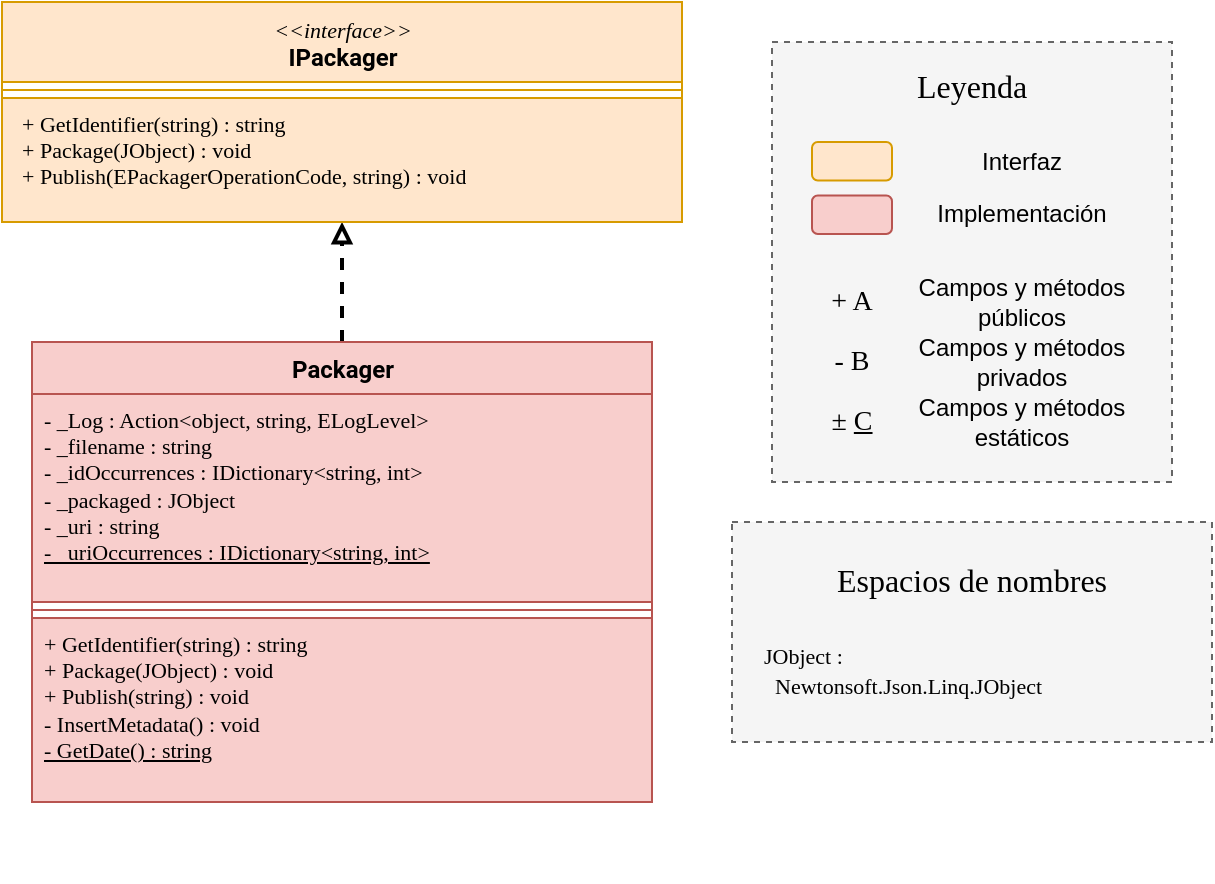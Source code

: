 <mxfile version="14.5.1" type="device"><diagram id="txE19-XvjyWXoHLfqBr6" name="Página-1"><mxGraphModel dx="1422" dy="825" grid="1" gridSize="10" guides="1" tooltips="1" connect="1" arrows="1" fold="1" page="1" pageScale="1" pageWidth="1169" pageHeight="827" math="0" shadow="0"><root><mxCell id="0"/><mxCell id="1" parent="0"/><mxCell id="KDxDkdpbvGBbIUqTGubJ-24" style="edgeStyle=orthogonalEdgeStyle;rounded=0;orthogonalLoop=1;jettySize=auto;html=1;entryX=0.5;entryY=1;entryDx=0;entryDy=0;entryPerimeter=0;endArrow=block;endFill=0;dashed=1;strokeWidth=2;" parent="1" source="I51aV7VweHc0cR04471b-64" target="KDxDkdpbvGBbIUqTGubJ-23" edge="1"><mxGeometry relative="1" as="geometry"/></mxCell><mxCell id="I51aV7VweHc0cR04471b-64" value="&lt;font face=&quot;Roboto&quot; data-font-src=&quot;https://fonts.googleapis.com/css?family=Roboto&quot;&gt;Packager&lt;/font&gt;" style="swimlane;fontStyle=1;align=center;verticalAlign=top;childLayout=stackLayout;horizontal=1;startSize=26;horizontalStack=0;resizeParent=1;resizeParentMax=0;resizeLast=0;collapsible=1;marginBottom=0;rounded=0;strokeColor=#b85450;html=1;fillColor=#f8cecc;" parent="1" vertex="1"><mxGeometry x="180" y="230" width="310" height="230" as="geometry"/></mxCell><mxCell id="I51aV7VweHc0cR04471b-65" value="&lt;font data-font-src=&quot;https://fonts.googleapis.com/css?family=Roboto+Mono&quot;&gt;- _Log : Action&amp;lt;object, string, ELogLevel&amp;gt;&lt;br&gt;- _filename : string&lt;br&gt;- _idOccurrences : IDictionary&amp;lt;string, int&amp;gt;&lt;br&gt;- _packaged : JObject&lt;br&gt;- _uri : string&lt;br&gt;&lt;u&gt;- _uriOccurrences : IDictionary&amp;lt;string, int&amp;gt;&lt;/u&gt;&lt;br&gt;&lt;/font&gt;" style="text;strokeColor=#b85450;fillColor=#f8cecc;align=left;verticalAlign=top;spacingLeft=4;spacingRight=4;overflow=hidden;rotatable=0;points=[[0,0.5],[1,0.5]];portConstraint=eastwest;fontFamily=Roboto Mono;fontSource=https%3A%2F%2Ffonts.googleapis.com%2Fcss%3Ffamily%3DRoboto%2BMono;fontSize=11;html=1;" parent="I51aV7VweHc0cR04471b-64" vertex="1"><mxGeometry y="26" width="310" height="104" as="geometry"/></mxCell><mxCell id="I51aV7VweHc0cR04471b-66" value="" style="line;strokeWidth=1;fillColor=#f8cecc;align=left;verticalAlign=middle;spacingTop=-1;spacingLeft=3;spacingRight=3;rotatable=0;labelPosition=right;points=[];portConstraint=eastwest;strokeColor=#b85450;" parent="I51aV7VweHc0cR04471b-64" vertex="1"><mxGeometry y="130" width="310" height="8" as="geometry"/></mxCell><mxCell id="I51aV7VweHc0cR04471b-67" value="+ GetIdentifier(string) : string&lt;br&gt;+ Package(JObject) : void&lt;br&gt;+ Publish(string) : void&lt;br&gt;- InsertMetadata() : void&lt;br&gt;&lt;u&gt;- GetDate() : string&lt;br&gt;&lt;/u&gt;" style="text;strokeColor=#b85450;fillColor=#f8cecc;align=left;verticalAlign=top;spacingLeft=4;spacingRight=4;overflow=hidden;rotatable=0;points=[[0,0.5],[1,0.5]];portConstraint=eastwest;fontFamily=Roboto Mono;fontSource=https%3A%2F%2Ffonts.googleapis.com%2Fcss%3Ffamily%3DRoboto%2BMono;fontSize=11;html=1;" parent="I51aV7VweHc0cR04471b-64" vertex="1"><mxGeometry y="138" width="310" height="92" as="geometry"/></mxCell><mxCell id="KDxDkdpbvGBbIUqTGubJ-1" value="" style="group" parent="1" vertex="1" connectable="0"><mxGeometry x="550" y="80" width="200" height="240" as="geometry"/></mxCell><mxCell id="KDxDkdpbvGBbIUqTGubJ-2" value="" style="rounded=0;whiteSpace=wrap;html=1;fontFamily=Roboto Slab;fontSource=https%3A%2F%2Ffonts.googleapis.com%2Fcss%3Ffamily%3DRoboto%2BSlab;fontSize=20;fillColor=#f5f5f5;strokeColor=#666666;fontColor=#333333;dashed=1;strokeWidth=1;glass=0;shadow=0;sketch=0;" parent="KDxDkdpbvGBbIUqTGubJ-1" vertex="1"><mxGeometry width="200" height="220" as="geometry"/></mxCell><mxCell id="KDxDkdpbvGBbIUqTGubJ-3" value="&lt;font style=&quot;font-size: 16px&quot;&gt;Leyenda&lt;/font&gt;" style="text;html=1;strokeColor=none;fillColor=none;align=center;verticalAlign=middle;whiteSpace=wrap;rounded=0;shadow=0;glass=0;dashed=1;sketch=0;fontFamily=Roboto Slab;fontSource=https%3A%2F%2Ffonts.googleapis.com%2Fcss%3Ffamily%3DRoboto%2BSlab;fontSize=20;" parent="KDxDkdpbvGBbIUqTGubJ-1" vertex="1"><mxGeometry x="80" y="10" width="40" height="19.2" as="geometry"/></mxCell><mxCell id="KDxDkdpbvGBbIUqTGubJ-4" value="" style="rounded=1;whiteSpace=wrap;html=1;strokeColor=#d79b00;fillColor=#ffe6cc;align=left;" parent="KDxDkdpbvGBbIUqTGubJ-1" vertex="1"><mxGeometry x="20" y="50" width="40" height="19.2" as="geometry"/></mxCell><mxCell id="KDxDkdpbvGBbIUqTGubJ-5" value="Interfaz" style="text;html=1;strokeColor=none;fillColor=none;align=center;verticalAlign=middle;whiteSpace=wrap;rounded=0;shadow=0;glass=0;dashed=1;sketch=0;fontFamily=Helvetica;fontSize=12;" parent="KDxDkdpbvGBbIUqTGubJ-1" vertex="1"><mxGeometry x="70" y="50" width="110" height="19.2" as="geometry"/></mxCell><mxCell id="KDxDkdpbvGBbIUqTGubJ-6" value="" style="rounded=1;whiteSpace=wrap;html=1;strokeColor=#b85450;fillColor=#f8cecc;align=left;" parent="KDxDkdpbvGBbIUqTGubJ-1" vertex="1"><mxGeometry x="20" y="76.8" width="40" height="19.2" as="geometry"/></mxCell><mxCell id="KDxDkdpbvGBbIUqTGubJ-7" value="Implementación" style="text;html=1;strokeColor=none;fillColor=none;align=center;verticalAlign=middle;whiteSpace=wrap;rounded=0;shadow=0;glass=0;dashed=1;sketch=0;fontFamily=Helvetica;fontSize=12;" parent="KDxDkdpbvGBbIUqTGubJ-1" vertex="1"><mxGeometry x="70" y="76.8" width="110" height="19.2" as="geometry"/></mxCell><mxCell id="KDxDkdpbvGBbIUqTGubJ-8" value="&lt;font face=&quot;Roboto Mono&quot; data-font-src=&quot;https://fonts.googleapis.com/css?family=Roboto+Mono&quot; style=&quot;font-size: 14px&quot;&gt;+ A&lt;/font&gt;" style="text;html=1;strokeColor=none;fillColor=none;align=center;verticalAlign=middle;whiteSpace=wrap;rounded=0;labelBackgroundColor=none;" parent="KDxDkdpbvGBbIUqTGubJ-1" vertex="1"><mxGeometry x="20" y="120" width="40" height="20" as="geometry"/></mxCell><mxCell id="KDxDkdpbvGBbIUqTGubJ-9" value="Campos y métodos&lt;br&gt;públicos" style="text;html=1;strokeColor=none;fillColor=none;align=center;verticalAlign=middle;whiteSpace=wrap;rounded=0;shadow=0;glass=0;dashed=1;sketch=0;fontFamily=Helvetica;fontSize=12;" parent="KDxDkdpbvGBbIUqTGubJ-1" vertex="1"><mxGeometry x="70" y="120.8" width="110" height="19.2" as="geometry"/></mxCell><mxCell id="KDxDkdpbvGBbIUqTGubJ-10" value="&lt;font face=&quot;Roboto Mono&quot; data-font-src=&quot;https://fonts.googleapis.com/css?family=Roboto+Mono&quot; style=&quot;font-size: 14px&quot;&gt;- B&lt;/font&gt;" style="text;html=1;strokeColor=none;fillColor=none;align=center;verticalAlign=middle;whiteSpace=wrap;rounded=0;labelBackgroundColor=none;" parent="KDxDkdpbvGBbIUqTGubJ-1" vertex="1"><mxGeometry x="20" y="150" width="40" height="20" as="geometry"/></mxCell><mxCell id="KDxDkdpbvGBbIUqTGubJ-11" value="Campos y métodos&lt;br&gt;privados" style="text;html=1;strokeColor=none;fillColor=none;align=center;verticalAlign=middle;whiteSpace=wrap;rounded=0;shadow=0;glass=0;dashed=1;sketch=0;fontFamily=Helvetica;fontSize=12;" parent="KDxDkdpbvGBbIUqTGubJ-1" vertex="1"><mxGeometry x="70" y="150" width="110" height="19.2" as="geometry"/></mxCell><mxCell id="KDxDkdpbvGBbIUqTGubJ-12" value="&lt;font face=&quot;Roboto Mono&quot; data-font-src=&quot;https://fonts.googleapis.com/css?family=Roboto+Mono&quot; style=&quot;font-size: 14px&quot;&gt;&lt;span class=&quot;aCOpRe&quot;&gt;±&lt;/span&gt;&amp;nbsp;&lt;u&gt;C&lt;/u&gt;&lt;/font&gt;" style="text;html=1;strokeColor=none;fillColor=none;align=center;verticalAlign=middle;whiteSpace=wrap;rounded=0;labelBackgroundColor=none;" parent="KDxDkdpbvGBbIUqTGubJ-1" vertex="1"><mxGeometry x="20" y="180" width="40" height="20" as="geometry"/></mxCell><mxCell id="KDxDkdpbvGBbIUqTGubJ-13" value="Campos y métodos&lt;br&gt;estáticos" style="text;html=1;strokeColor=none;fillColor=none;align=center;verticalAlign=middle;whiteSpace=wrap;rounded=0;shadow=0;glass=0;dashed=1;sketch=0;fontFamily=Helvetica;fontSize=12;" parent="KDxDkdpbvGBbIUqTGubJ-1" vertex="1"><mxGeometry x="70" y="180.8" width="110" height="19.2" as="geometry"/></mxCell><mxCell id="KDxDkdpbvGBbIUqTGubJ-14" value="" style="group" parent="1" vertex="1" connectable="0"><mxGeometry x="530" y="320" width="240" height="180" as="geometry"/></mxCell><mxCell id="KDxDkdpbvGBbIUqTGubJ-15" value="" style="rounded=0;whiteSpace=wrap;html=1;fontFamily=Roboto Slab;fontSource=https%3A%2F%2Ffonts.googleapis.com%2Fcss%3Ffamily%3DRoboto%2BSlab;fontSize=20;fillColor=#f5f5f5;strokeColor=#666666;fontColor=#333333;dashed=1;strokeWidth=1;glass=0;shadow=0;sketch=0;" parent="KDxDkdpbvGBbIUqTGubJ-14" vertex="1"><mxGeometry width="240" height="110" as="geometry"/></mxCell><mxCell id="KDxDkdpbvGBbIUqTGubJ-16" value="&lt;font face=&quot;Roboto Mono&quot; data-font-src=&quot;https://fonts.googleapis.com/css?family=Roboto+Mono&quot; style=&quot;font-size: 11px&quot;&gt;JObject :&lt;br&gt;&amp;nbsp; Newtonsoft.Json.Linq.JObject&lt;/font&gt;" style="text;html=1;strokeColor=none;fillColor=none;align=left;verticalAlign=middle;whiteSpace=wrap;rounded=0;labelBackgroundColor=none;" parent="KDxDkdpbvGBbIUqTGubJ-14" vertex="1"><mxGeometry x="14.38" y="60.004" width="215.62" height="28.636" as="geometry"/></mxCell><mxCell id="KDxDkdpbvGBbIUqTGubJ-19" value="&lt;font style=&quot;font-size: 16px&quot;&gt;Espacios de nombres&lt;/font&gt;" style="text;html=1;strokeColor=none;fillColor=none;align=center;verticalAlign=middle;whiteSpace=wrap;rounded=0;shadow=0;glass=0;dashed=1;sketch=0;fontFamily=Roboto Slab;fontSource=https%3A%2F%2Ffonts.googleapis.com%2Fcss%3Ffamily%3DRoboto%2BSlab;fontSize=20;" parent="KDxDkdpbvGBbIUqTGubJ-14" vertex="1"><mxGeometry x="29.84" y="20" width="180.32" height="13.75" as="geometry"/></mxCell><mxCell id="KDxDkdpbvGBbIUqTGubJ-20" value="&lt;font data-font-src=&quot;https://fonts.googleapis.com/css?family=Roboto&quot;&gt;&lt;font face=&quot;Roboto Mono&quot; data-font-src=&quot;https://fonts.googleapis.com/css?family=Roboto+Mono&quot; style=&quot;font-weight: normal&quot; size=&quot;1&quot;&gt;&lt;i style=&quot;font-size: 11px&quot;&gt;&amp;lt;&amp;lt;interface&amp;gt;&amp;gt;&lt;/i&gt;&lt;/font&gt;&lt;br&gt;&lt;font face=&quot;Roboto&quot;&gt;IPackager&lt;/font&gt;&lt;/font&gt;" style="swimlane;fontStyle=1;align=center;verticalAlign=top;childLayout=stackLayout;horizontal=1;startSize=40;horizontalStack=0;resizeParent=1;resizeParentMax=0;resizeLast=0;collapsible=1;marginBottom=0;rounded=0;strokeColor=#d79b00;html=1;fillColor=#ffe6cc;" parent="1" vertex="1"><mxGeometry x="165" y="60" width="340" height="110" as="geometry"/></mxCell><mxCell id="KDxDkdpbvGBbIUqTGubJ-21" value="&lt;font data-font-src=&quot;https://fonts.googleapis.com/css?family=Roboto+Mono&quot;&gt;&lt;p style=&quot;font-family: &amp;#34;helvetica&amp;#34; ; margin: 0px 0px 0px 4px&quot;&gt;&lt;br&gt;&lt;/p&gt;&lt;/font&gt;" style="text;strokeColor=none;fillColor=none;align=left;verticalAlign=top;spacingLeft=4;spacingRight=4;overflow=hidden;rotatable=0;points=[[0,0.5],[1,0.5]];portConstraint=eastwest;fontFamily=Roboto Mono;fontSource=https%3A%2F%2Ffonts.googleapis.com%2Fcss%3Ffamily%3DRoboto%2BMono;fontSize=11;html=1;" parent="KDxDkdpbvGBbIUqTGubJ-20" vertex="1"><mxGeometry y="40" width="340" as="geometry"/></mxCell><mxCell id="KDxDkdpbvGBbIUqTGubJ-22" value="" style="line;strokeWidth=1;fillColor=#ffe6cc;align=left;verticalAlign=middle;spacingTop=-1;spacingLeft=3;spacingRight=3;rotatable=0;labelPosition=right;points=[];portConstraint=eastwest;strokeColor=#d79b00;" parent="KDxDkdpbvGBbIUqTGubJ-20" vertex="1"><mxGeometry y="40" width="340" height="8" as="geometry"/></mxCell><mxCell id="KDxDkdpbvGBbIUqTGubJ-23" value="&lt;p style=&quot;font-family: &amp;#34;helvetica&amp;#34; ; margin: 0px 0px 0px 4px&quot;&gt;&lt;font face=&quot;Roboto Mono&quot; data-font-src=&quot;https://fonts.googleapis.com/css?family=Roboto+Mono&quot;&gt;+&amp;nbsp;&lt;font data-font-src=&quot;https://fonts.googleapis.com/css?family=Roboto&quot;&gt;GetIdentifier&lt;/font&gt;(string) : string&lt;br&gt;+ Package(JObject) : void&lt;/font&gt;&lt;/p&gt;&lt;p style=&quot;font-family: &amp;#34;helvetica&amp;#34; ; margin: 0px 0px 0px 4px&quot;&gt;&lt;font face=&quot;Roboto Mono&quot; data-font-src=&quot;https://fonts.googleapis.com/css?family=Roboto+Mono&quot;&gt;+ Publish(EPackagerOperationCode, string) : void&lt;/font&gt;&lt;/p&gt;" style="text;strokeColor=#d79b00;fillColor=#ffe6cc;align=left;verticalAlign=top;spacingLeft=4;spacingRight=4;overflow=hidden;rotatable=0;points=[[0,0.5],[1,0.5]];portConstraint=eastwest;fontFamily=Roboto Mono;fontSource=https%3A%2F%2Ffonts.googleapis.com%2Fcss%3Ffamily%3DRoboto%2BMono;fontSize=11;html=1;" parent="KDxDkdpbvGBbIUqTGubJ-20" vertex="1"><mxGeometry y="48" width="340" height="62" as="geometry"/></mxCell></root></mxGraphModel></diagram></mxfile>